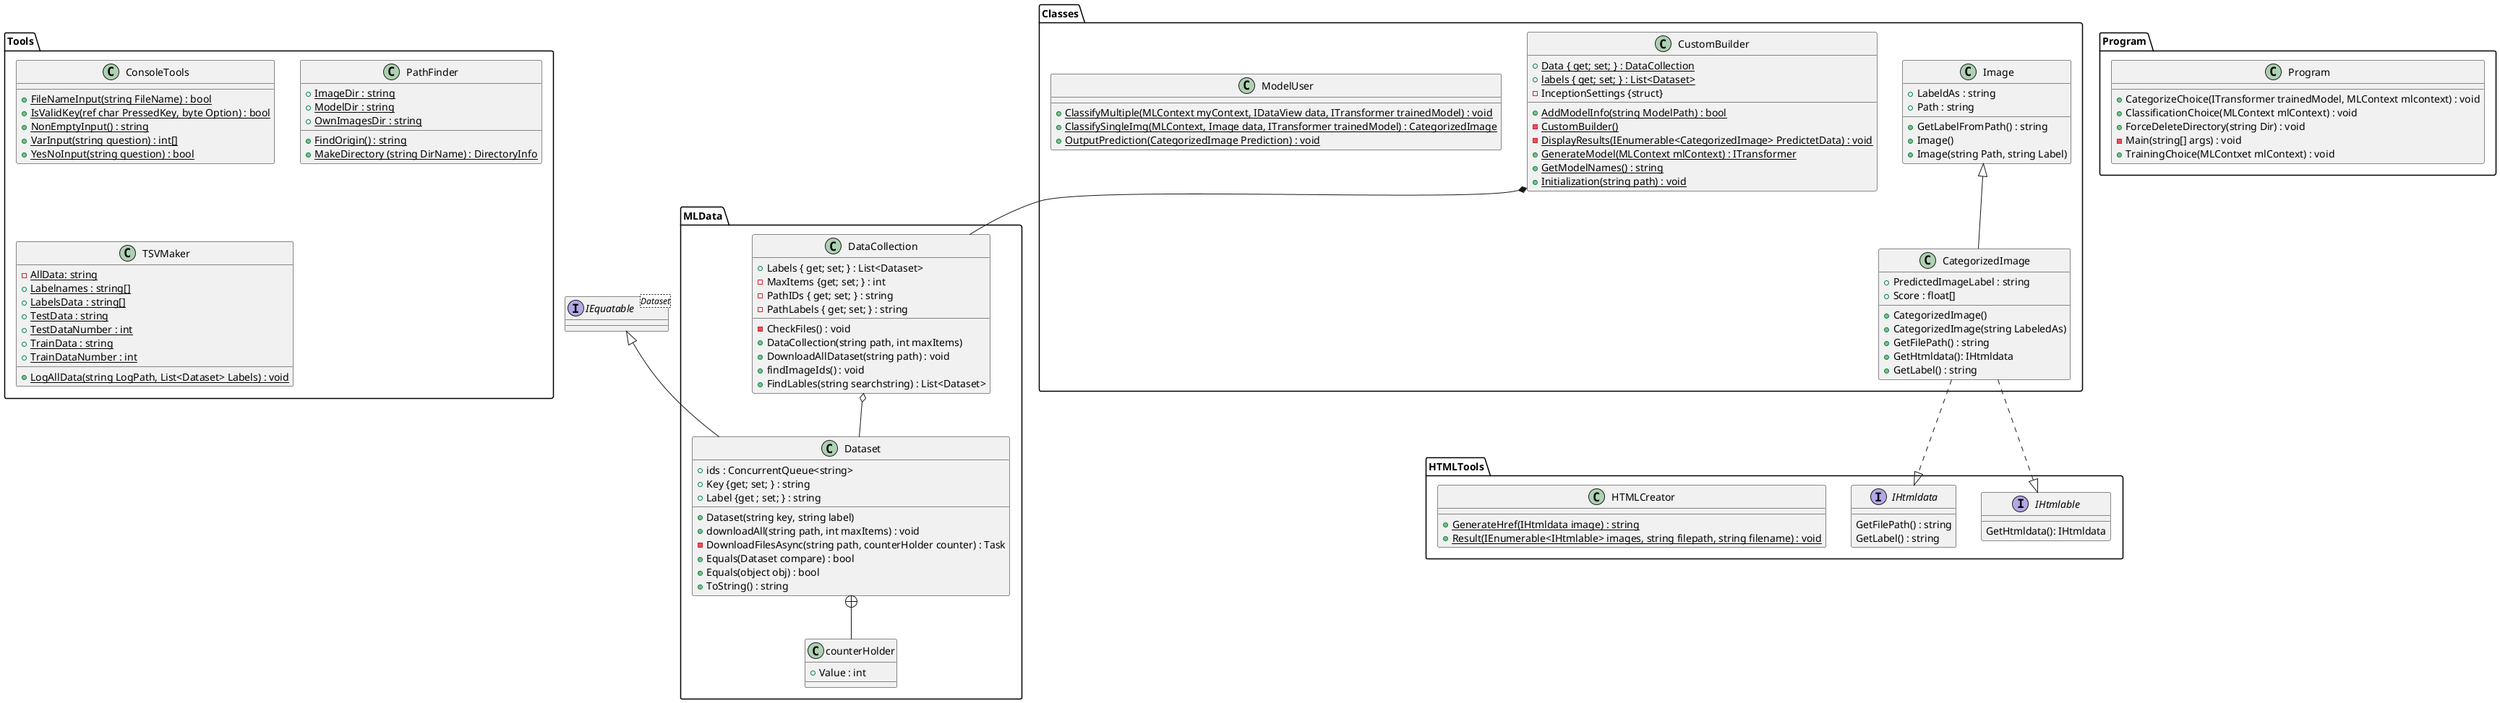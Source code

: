 @startuml

package "Tools" {


    class ConsoleTools{
        + {static} FileNameInput(string FileName) : bool
        + {static} IsValidKey(ref char PressedKey, byte Option) : bool
        + {static} NonEmptyInput() : string
        + {static} VarInput(string question) : int[]
        + {static} YesNoInput(string question) : bool       

    }

    class PathFinder{
        + {static} ImageDir : string
        + {static} ModelDir : string
        + {static} OwnImagesDir : string
        + {static} FindOrigin() : string
        + {static} MakeDirectory (string DirName) : DirectoryInfo
    }

    class TSVMaker{
        - {static} AllData: string
        + {static} Labelnames : string[]
        + {static} LabelsData : string[]
        + {static} TestData : string
        + {static} TestDataNumber : int
        + {static} TrainData : string
        + {static} TrainDataNumber : int
        + {static} LogAllData(string LogPath, List<Dataset> Labels) : void
    }
}

package "Classes" {
    class Image {
        + LabeldAs : string
        + Path : string    
        + GetLabelFromPath() : string
        + Image()
        + Image(string Path, string Label)
    }

    class CategorizedImage {
       + PredictedImageLabel : string
       + Score : float[] 
       + CategorizedImage()
       + CategorizedImage(string LabeledAs)
       + GetFilePath() : string
       + GetHtmldata(): IHtmldata
       + GetLabel() : string
    }

    class CustomBuilder {
        + {static} Data { get; set; } : DataCollection
        + {static} labels { get; set; } : List<Dataset>
        + {static} AddModelInfo(string ModelPath) : bool
        - {static} CustomBuilder()
        - {static} DisplayResults(IEnumerable<CategorizedImage> PredictetData) : void
        + {static} GenerateModel(MLContext mlContext) : ITransformer
        + {static} GetModelNames() : string
        + {static} Initialization(string path) : void
        - InceptionSettings {struct}
    
    }   
    class ModelUser {
        + {static} ClassifyMultiple(MLContext myContext, IDataView data, ITransformer trainedModel) : void
       + {static} ClassifySingleImg(MLContext, Image data, ITransformer trainedModel) : CategorizedImage
        + {static} OutputPrediction(CategorizedImage Prediction) : void
    }
    Image <|-- CategorizedImage
}

package MLData {
    class DataCollection {
        + Labels { get; set; } : List<Dataset>
        - MaxItems {get; set; } : int
        - PathIDs { get; set; } : string
        - PathLabels { get; set; } : string
        - CheckFiles() : void
        + DataCollection(string path, int maxItems)
        + DownloadAllDataset(string path) : void
        + findImageIds() : void
        + FindLables(string searchstring) : List<Dataset>
    }
    class Dataset {
        + ids : ConcurrentQueue<string>
        + Key {get; set; } : string
        + Label {get ; set; } : string
        + Dataset(string key, string label)
        + downloadAll(string path, int maxItems) : void
        - DownloadFilesAsync(string path, counterHolder counter) : Task
        + Equals(Dataset compare) : bool
        + Equals(object obj) : bool
        + ToString() : string
    
    }
    class counterHolder{
        + Value : int
    }
    Dataset +-- counterHolder
    
}
IEquatable <|-- Dataset
interface IEquatable<Dataset>{

}

package Program{
    class Program {
        + CategorizeChoice(ITransformer trainedModel, MLContext mlcontext) : void
        + ClassificationChoice(MLContext mlContext) : void
        + ForceDeleteDirectory(string Dir) : void
        - Main(string[] args) : void
        + TrainingChoice(MLContxet mlContext) : void
    }
    
}

package HTMLTools {
    interface IHtmlable{
        GetHtmldata(): IHtmldata
    }
    interface IHtmldata{
        GetFilePath() : string
        GetLabel() : string
    }
    class HTMLCreator {
        + {static} GenerateHref(IHtmldata image) : string
        + {static} Result(IEnumerable<IHtmlable> images, string filepath, string filename) : void
    }
}

CategorizedImage ..|> IHtmlable
CategorizedImage ..|> IHtmldata
DataCollection o-- Dataset
CustomBuilder *-- DataCollection
@enduml